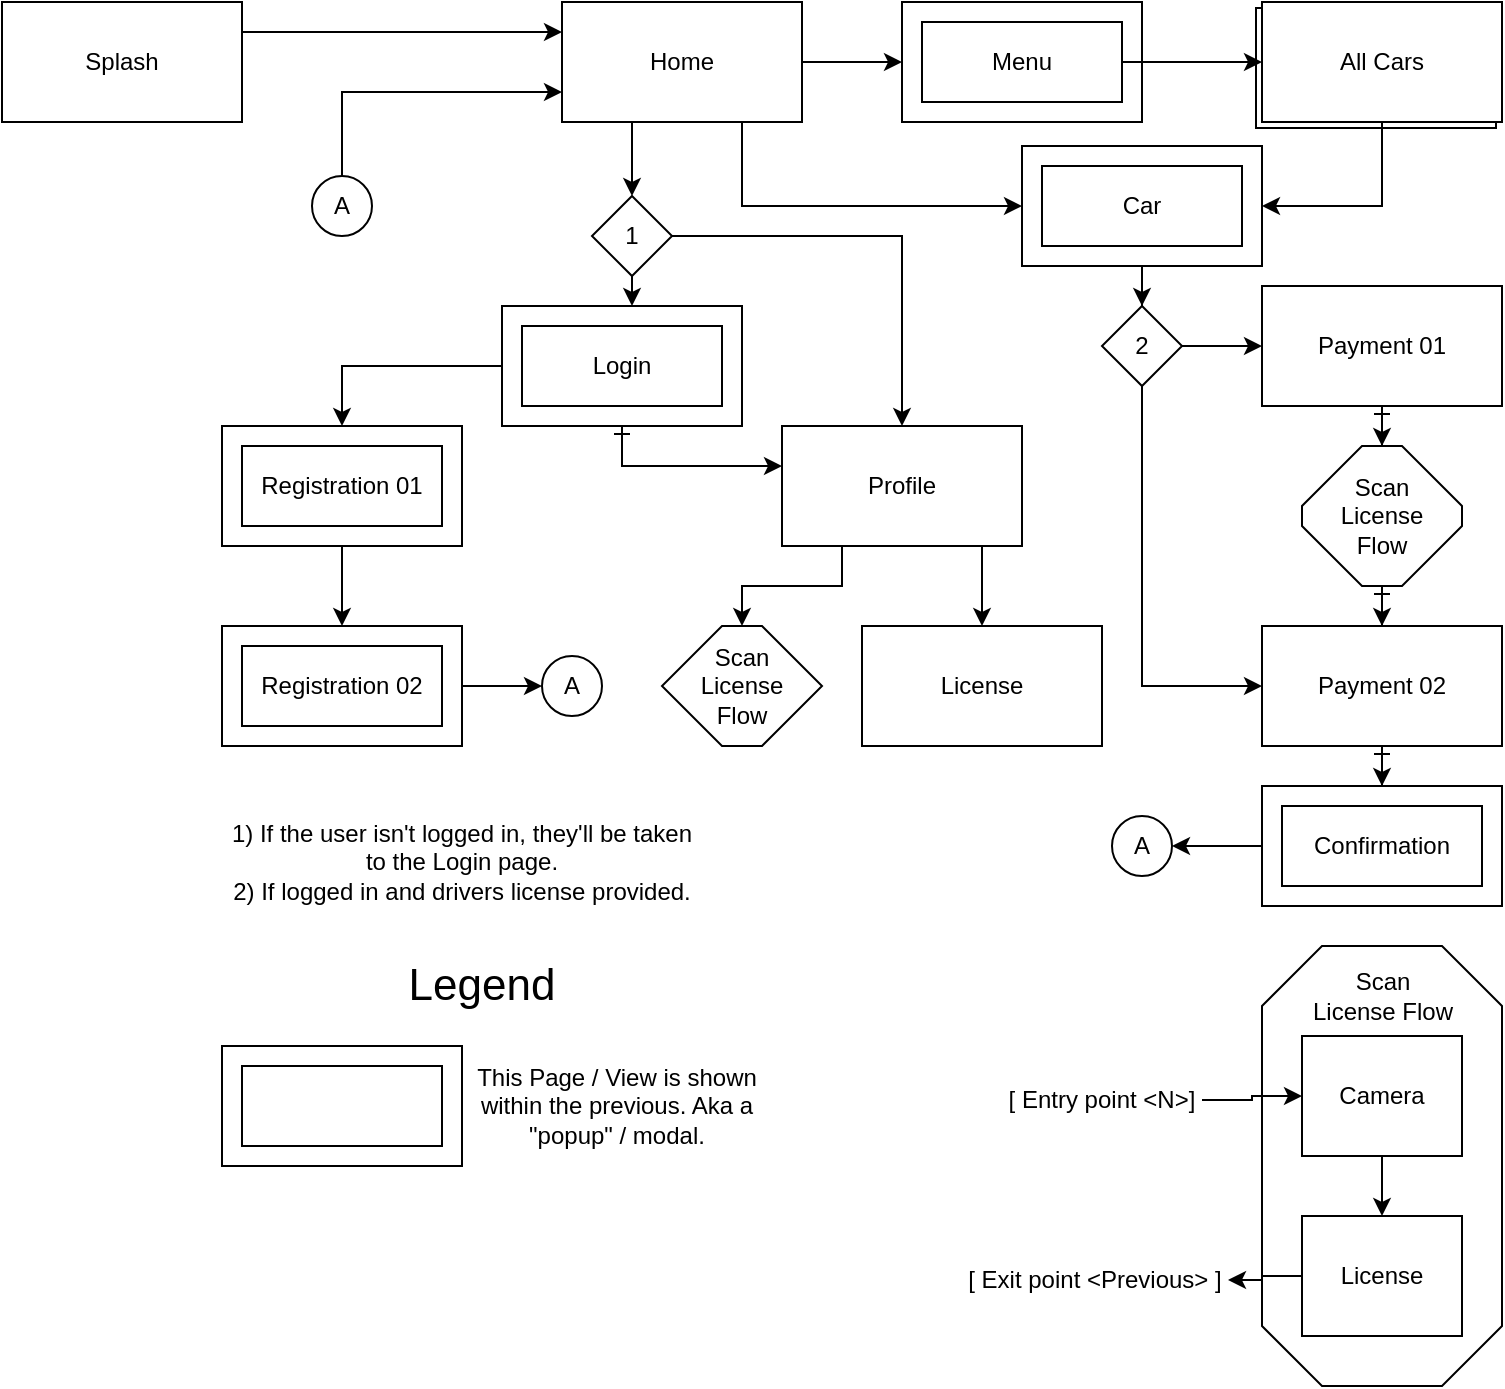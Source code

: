 <mxfile version="22.0.8" type="device">
  <diagram name="Side-1" id="9zV4TEWNxLsRhH_TJFxu">
    <mxGraphModel dx="2086" dy="666" grid="1" gridSize="10" guides="1" tooltips="1" connect="1" arrows="1" fold="1" page="1" pageScale="1" pageWidth="827" pageHeight="1169" math="0" shadow="0">
      <root>
        <mxCell id="0" />
        <mxCell id="1" parent="0" />
        <mxCell id="CM-ucKZ6M1BcmzQsLJ6T-2" style="edgeStyle=orthogonalEdgeStyle;rounded=0;orthogonalLoop=1;jettySize=auto;html=1;entryX=0.5;entryY=0;entryDx=0;entryDy=0;" parent="1" source="CM-ucKZ6M1BcmzQsLJ6T-1" target="CM-ucKZ6M1BcmzQsLJ6T-3" edge="1">
          <mxGeometry relative="1" as="geometry">
            <mxPoint x="140" y="320" as="targetPoint" />
            <Array as="points">
              <mxPoint x="145" y="160" />
              <mxPoint x="145" y="160" />
            </Array>
          </mxGeometry>
        </mxCell>
        <mxCell id="CM-ucKZ6M1BcmzQsLJ6T-20" style="edgeStyle=orthogonalEdgeStyle;rounded=0;orthogonalLoop=1;jettySize=auto;html=1;entryX=0;entryY=0.5;entryDx=0;entryDy=0;" parent="1" source="CM-ucKZ6M1BcmzQsLJ6T-1" target="CM-ucKZ6M1BcmzQsLJ6T-58" edge="1">
          <mxGeometry relative="1" as="geometry" />
        </mxCell>
        <mxCell id="CM-ucKZ6M1BcmzQsLJ6T-23" style="edgeStyle=orthogonalEdgeStyle;rounded=0;orthogonalLoop=1;jettySize=auto;html=1;" parent="1" source="CM-ucKZ6M1BcmzQsLJ6T-1" target="CM-ucKZ6M1BcmzQsLJ6T-22" edge="1">
          <mxGeometry relative="1" as="geometry">
            <Array as="points">
              <mxPoint x="200" y="190" />
            </Array>
          </mxGeometry>
        </mxCell>
        <mxCell id="CM-ucKZ6M1BcmzQsLJ6T-1" value="Home" style="rounded=0;whiteSpace=wrap;html=1;" parent="1" vertex="1">
          <mxGeometry x="110" y="88" width="120" height="60" as="geometry" />
        </mxCell>
        <mxCell id="CM-ucKZ6M1BcmzQsLJ6T-11" style="edgeStyle=orthogonalEdgeStyle;rounded=0;orthogonalLoop=1;jettySize=auto;html=1;" parent="1" source="CM-ucKZ6M1BcmzQsLJ6T-3" target="CM-ucKZ6M1BcmzQsLJ6T-10" edge="1">
          <mxGeometry relative="1" as="geometry">
            <Array as="points">
              <mxPoint x="280" y="205" />
            </Array>
          </mxGeometry>
        </mxCell>
        <mxCell id="CM-ucKZ6M1BcmzQsLJ6T-15" style="edgeStyle=orthogonalEdgeStyle;rounded=0;orthogonalLoop=1;jettySize=auto;html=1;" parent="1" source="CM-ucKZ6M1BcmzQsLJ6T-3" target="CM-ucKZ6M1BcmzQsLJ6T-14" edge="1">
          <mxGeometry relative="1" as="geometry">
            <Array as="points">
              <mxPoint x="140" y="195" />
            </Array>
          </mxGeometry>
        </mxCell>
        <mxCell id="CM-ucKZ6M1BcmzQsLJ6T-3" value="1" style="rhombus;whiteSpace=wrap;html=1;" parent="1" vertex="1">
          <mxGeometry x="125" y="185" width="40" height="40" as="geometry" />
        </mxCell>
        <mxCell id="CM-ucKZ6M1BcmzQsLJ6T-7" style="edgeStyle=orthogonalEdgeStyle;rounded=0;orthogonalLoop=1;jettySize=auto;html=1;startArrow=none;startFill=0;" parent="1" source="CM-ucKZ6M1BcmzQsLJ6T-4" target="CM-ucKZ6M1BcmzQsLJ6T-6" edge="1">
          <mxGeometry relative="1" as="geometry" />
        </mxCell>
        <mxCell id="CM-ucKZ6M1BcmzQsLJ6T-4" value="Registration 01" style="rounded=0;whiteSpace=wrap;html=1;" parent="1" vertex="1">
          <mxGeometry x="-60" y="300" width="120" height="60" as="geometry" />
        </mxCell>
        <mxCell id="L1UlGoUOrRTjfS1j5b0A-2" style="edgeStyle=orthogonalEdgeStyle;rounded=0;orthogonalLoop=1;jettySize=auto;html=1;" parent="1" source="CM-ucKZ6M1BcmzQsLJ6T-6" target="L1UlGoUOrRTjfS1j5b0A-1" edge="1">
          <mxGeometry relative="1" as="geometry" />
        </mxCell>
        <mxCell id="CM-ucKZ6M1BcmzQsLJ6T-6" value="Registration 02" style="rounded=0;whiteSpace=wrap;html=1;" parent="1" vertex="1">
          <mxGeometry x="-60" y="400" width="120" height="60" as="geometry" />
        </mxCell>
        <mxCell id="CM-ucKZ6M1BcmzQsLJ6T-8" value="1) If the user isn&#39;t logged in, they&#39;ll be taken to the Login page.&lt;br&gt;2) If logged in and drivers license provided." style="text;html=1;strokeColor=none;fillColor=none;align=center;verticalAlign=middle;whiteSpace=wrap;rounded=0;" parent="1" vertex="1">
          <mxGeometry x="-60" y="490" width="240" height="55" as="geometry" />
        </mxCell>
        <mxCell id="CM-ucKZ6M1BcmzQsLJ6T-13" style="edgeStyle=orthogonalEdgeStyle;rounded=0;orthogonalLoop=1;jettySize=auto;html=1;" parent="1" source="CM-ucKZ6M1BcmzQsLJ6T-10" target="CM-ucKZ6M1BcmzQsLJ6T-12" edge="1">
          <mxGeometry relative="1" as="geometry">
            <Array as="points">
              <mxPoint x="320" y="370" />
              <mxPoint x="320" y="370" />
            </Array>
          </mxGeometry>
        </mxCell>
        <mxCell id="CM-ucKZ6M1BcmzQsLJ6T-55" style="edgeStyle=orthogonalEdgeStyle;rounded=0;orthogonalLoop=1;jettySize=auto;html=1;entryX=0.5;entryY=0;entryDx=0;entryDy=0;entryPerimeter=0;" parent="1" source="CM-ucKZ6M1BcmzQsLJ6T-10" target="CM-ucKZ6M1BcmzQsLJ6T-52" edge="1">
          <mxGeometry relative="1" as="geometry">
            <Array as="points">
              <mxPoint x="250" y="380" />
              <mxPoint x="200" y="380" />
            </Array>
          </mxGeometry>
        </mxCell>
        <mxCell id="CM-ucKZ6M1BcmzQsLJ6T-10" value="Profile" style="rounded=0;whiteSpace=wrap;html=1;" parent="1" vertex="1">
          <mxGeometry x="220" y="300" width="120" height="60" as="geometry" />
        </mxCell>
        <mxCell id="CM-ucKZ6M1BcmzQsLJ6T-12" value="License" style="rounded=0;whiteSpace=wrap;html=1;" parent="1" vertex="1">
          <mxGeometry x="260" y="400" width="120" height="60" as="geometry" />
        </mxCell>
        <mxCell id="CM-ucKZ6M1BcmzQsLJ6T-16" style="edgeStyle=orthogonalEdgeStyle;rounded=0;orthogonalLoop=1;jettySize=auto;html=1;entryX=0.5;entryY=0;entryDx=0;entryDy=0;" parent="1" source="CM-ucKZ6M1BcmzQsLJ6T-14" target="CM-ucKZ6M1BcmzQsLJ6T-4" edge="1">
          <mxGeometry relative="1" as="geometry">
            <Array as="points">
              <mxPoint y="270" />
            </Array>
          </mxGeometry>
        </mxCell>
        <mxCell id="CM-ucKZ6M1BcmzQsLJ6T-17" style="edgeStyle=orthogonalEdgeStyle;rounded=0;orthogonalLoop=1;jettySize=auto;html=1;startArrow=ERone;startFill=0;" parent="1" source="CM-ucKZ6M1BcmzQsLJ6T-14" target="CM-ucKZ6M1BcmzQsLJ6T-10" edge="1">
          <mxGeometry relative="1" as="geometry">
            <Array as="points">
              <mxPoint x="140" y="320" />
            </Array>
          </mxGeometry>
        </mxCell>
        <mxCell id="CM-ucKZ6M1BcmzQsLJ6T-14" value="Login" style="rounded=0;whiteSpace=wrap;html=1;" parent="1" vertex="1">
          <mxGeometry x="80" y="240" width="120" height="60" as="geometry" />
        </mxCell>
        <mxCell id="CM-ucKZ6M1BcmzQsLJ6T-19" value="All Cars" style="rounded=0;whiteSpace=wrap;html=1;" parent="1" vertex="1">
          <mxGeometry x="457" y="91" width="120" height="60" as="geometry" />
        </mxCell>
        <mxCell id="CM-ucKZ6M1BcmzQsLJ6T-25" style="edgeStyle=orthogonalEdgeStyle;rounded=0;orthogonalLoop=1;jettySize=auto;html=1;" parent="1" source="CM-ucKZ6M1BcmzQsLJ6T-21" target="CM-ucKZ6M1BcmzQsLJ6T-22" edge="1">
          <mxGeometry relative="1" as="geometry">
            <Array as="points">
              <mxPoint x="520" y="190" />
            </Array>
          </mxGeometry>
        </mxCell>
        <mxCell id="CM-ucKZ6M1BcmzQsLJ6T-21" value="All Cars" style="rounded=0;whiteSpace=wrap;html=1;" parent="1" vertex="1">
          <mxGeometry x="460" y="88" width="120" height="60" as="geometry" />
        </mxCell>
        <mxCell id="CM-ucKZ6M1BcmzQsLJ6T-26" style="edgeStyle=orthogonalEdgeStyle;rounded=0;orthogonalLoop=1;jettySize=auto;html=1;entryX=0.5;entryY=0;entryDx=0;entryDy=0;" parent="1" source="CM-ucKZ6M1BcmzQsLJ6T-22" target="CM-ucKZ6M1BcmzQsLJ6T-27" edge="1">
          <mxGeometry relative="1" as="geometry">
            <mxPoint x="400" y="260" as="targetPoint" />
          </mxGeometry>
        </mxCell>
        <mxCell id="CM-ucKZ6M1BcmzQsLJ6T-22" value="Car" style="rounded=0;whiteSpace=wrap;html=1;" parent="1" vertex="1">
          <mxGeometry x="340" y="160" width="120" height="60" as="geometry" />
        </mxCell>
        <mxCell id="CM-ucKZ6M1BcmzQsLJ6T-28" style="edgeStyle=orthogonalEdgeStyle;rounded=0;orthogonalLoop=1;jettySize=auto;html=1;" parent="1" source="CM-ucKZ6M1BcmzQsLJ6T-27" target="CM-ucKZ6M1BcmzQsLJ6T-29" edge="1">
          <mxGeometry relative="1" as="geometry">
            <mxPoint x="470" y="260" as="targetPoint" />
          </mxGeometry>
        </mxCell>
        <mxCell id="CM-ucKZ6M1BcmzQsLJ6T-31" style="edgeStyle=orthogonalEdgeStyle;rounded=0;orthogonalLoop=1;jettySize=auto;html=1;" parent="1" source="CM-ucKZ6M1BcmzQsLJ6T-27" target="CM-ucKZ6M1BcmzQsLJ6T-30" edge="1">
          <mxGeometry relative="1" as="geometry">
            <Array as="points">
              <mxPoint x="400" y="430" />
            </Array>
          </mxGeometry>
        </mxCell>
        <mxCell id="CM-ucKZ6M1BcmzQsLJ6T-27" value="2" style="rhombus;whiteSpace=wrap;html=1;" parent="1" vertex="1">
          <mxGeometry x="380" y="240" width="40" height="40" as="geometry" />
        </mxCell>
        <mxCell id="CM-ucKZ6M1BcmzQsLJ6T-32" style="edgeStyle=orthogonalEdgeStyle;rounded=0;orthogonalLoop=1;jettySize=auto;html=1;startArrow=ERone;startFill=0;" parent="1" source="CM-ucKZ6M1BcmzQsLJ6T-50" target="CM-ucKZ6M1BcmzQsLJ6T-30" edge="1">
          <mxGeometry relative="1" as="geometry" />
        </mxCell>
        <mxCell id="CM-ucKZ6M1BcmzQsLJ6T-29" value="Payment 01" style="rounded=0;whiteSpace=wrap;html=1;" parent="1" vertex="1">
          <mxGeometry x="460" y="230" width="120" height="60" as="geometry" />
        </mxCell>
        <mxCell id="CM-ucKZ6M1BcmzQsLJ6T-35" value="" style="edgeStyle=orthogonalEdgeStyle;rounded=0;orthogonalLoop=1;jettySize=auto;html=1;startArrow=ERone;startFill=0;" parent="1" source="CM-ucKZ6M1BcmzQsLJ6T-30" target="CM-ucKZ6M1BcmzQsLJ6T-34" edge="1">
          <mxGeometry relative="1" as="geometry" />
        </mxCell>
        <mxCell id="CM-ucKZ6M1BcmzQsLJ6T-30" value="Payment 02" style="rounded=0;whiteSpace=wrap;html=1;" parent="1" vertex="1">
          <mxGeometry x="460" y="400" width="120" height="60" as="geometry" />
        </mxCell>
        <mxCell id="CM-ucKZ6M1BcmzQsLJ6T-40" style="edgeStyle=orthogonalEdgeStyle;rounded=0;orthogonalLoop=1;jettySize=auto;html=1;entryX=1;entryY=0.5;entryDx=0;entryDy=0;" parent="1" source="CM-ucKZ6M1BcmzQsLJ6T-34" target="CM-ucKZ6M1BcmzQsLJ6T-39" edge="1">
          <mxGeometry relative="1" as="geometry" />
        </mxCell>
        <mxCell id="CM-ucKZ6M1BcmzQsLJ6T-34" value="Confirmation" style="whiteSpace=wrap;html=1;rounded=0;" parent="1" vertex="1">
          <mxGeometry x="460" y="480" width="120" height="60" as="geometry" />
        </mxCell>
        <mxCell id="CM-ucKZ6M1BcmzQsLJ6T-38" style="edgeStyle=orthogonalEdgeStyle;rounded=0;orthogonalLoop=1;jettySize=auto;html=1;entryX=0;entryY=0.75;entryDx=0;entryDy=0;" parent="1" source="CM-ucKZ6M1BcmzQsLJ6T-37" target="CM-ucKZ6M1BcmzQsLJ6T-1" edge="1">
          <mxGeometry relative="1" as="geometry">
            <Array as="points">
              <mxPoint y="133" />
            </Array>
          </mxGeometry>
        </mxCell>
        <mxCell id="CM-ucKZ6M1BcmzQsLJ6T-37" value="A" style="ellipse;whiteSpace=wrap;html=1;aspect=fixed;" parent="1" vertex="1">
          <mxGeometry x="-15" y="175" width="30" height="30" as="geometry" />
        </mxCell>
        <mxCell id="CM-ucKZ6M1BcmzQsLJ6T-39" value="A" style="ellipse;whiteSpace=wrap;html=1;aspect=fixed;" parent="1" vertex="1">
          <mxGeometry x="385" y="495" width="30" height="30" as="geometry" />
        </mxCell>
        <mxCell id="CM-ucKZ6M1BcmzQsLJ6T-41" value="" style="whiteSpace=wrap;html=1;shape=mxgraph.basic.octagon2;align=center;verticalAlign=middle;dx=15;" parent="1" vertex="1">
          <mxGeometry x="460" y="560" width="120" height="220" as="geometry" />
        </mxCell>
        <mxCell id="CM-ucKZ6M1BcmzQsLJ6T-57" style="edgeStyle=orthogonalEdgeStyle;rounded=0;orthogonalLoop=1;jettySize=auto;html=1;" parent="1" source="CM-ucKZ6M1BcmzQsLJ6T-44" target="CM-ucKZ6M1BcmzQsLJ6T-46" edge="1">
          <mxGeometry relative="1" as="geometry" />
        </mxCell>
        <mxCell id="CM-ucKZ6M1BcmzQsLJ6T-44" value="[ Entry point &amp;lt;N&amp;gt;]" style="text;html=1;strokeColor=none;fillColor=none;align=center;verticalAlign=middle;whiteSpace=wrap;rounded=0;" parent="1" vertex="1">
          <mxGeometry x="330" y="622" width="100" height="30" as="geometry" />
        </mxCell>
        <mxCell id="CM-ucKZ6M1BcmzQsLJ6T-45" value="Scan &lt;br&gt;License Flow" style="text;html=1;strokeColor=none;fillColor=none;align=center;verticalAlign=middle;whiteSpace=wrap;rounded=0;" parent="1" vertex="1">
          <mxGeometry x="472.5" y="570" width="95" height="30" as="geometry" />
        </mxCell>
        <mxCell id="CM-ucKZ6M1BcmzQsLJ6T-48" value="" style="edgeStyle=orthogonalEdgeStyle;rounded=0;orthogonalLoop=1;jettySize=auto;html=1;" parent="1" source="CM-ucKZ6M1BcmzQsLJ6T-46" target="CM-ucKZ6M1BcmzQsLJ6T-47" edge="1">
          <mxGeometry relative="1" as="geometry" />
        </mxCell>
        <mxCell id="CM-ucKZ6M1BcmzQsLJ6T-46" value="Camera" style="rounded=0;whiteSpace=wrap;html=1;" parent="1" vertex="1">
          <mxGeometry x="480" y="605" width="80" height="60" as="geometry" />
        </mxCell>
        <mxCell id="CM-ucKZ6M1BcmzQsLJ6T-56" style="edgeStyle=orthogonalEdgeStyle;rounded=0;orthogonalLoop=1;jettySize=auto;html=1;" parent="1" source="CM-ucKZ6M1BcmzQsLJ6T-47" target="CM-ucKZ6M1BcmzQsLJ6T-49" edge="1">
          <mxGeometry relative="1" as="geometry" />
        </mxCell>
        <mxCell id="CM-ucKZ6M1BcmzQsLJ6T-47" value="License" style="rounded=0;whiteSpace=wrap;html=1;" parent="1" vertex="1">
          <mxGeometry x="480" y="695" width="80" height="60" as="geometry" />
        </mxCell>
        <mxCell id="CM-ucKZ6M1BcmzQsLJ6T-49" value="[ Exit point &amp;lt;Previous&amp;gt; ]" style="text;html=1;strokeColor=none;fillColor=none;align=center;verticalAlign=middle;whiteSpace=wrap;rounded=0;" parent="1" vertex="1">
          <mxGeometry x="310" y="712" width="133" height="30" as="geometry" />
        </mxCell>
        <mxCell id="CM-ucKZ6M1BcmzQsLJ6T-51" value="" style="edgeStyle=orthogonalEdgeStyle;rounded=0;orthogonalLoop=1;jettySize=auto;html=1;startArrow=ERone;startFill=0;" parent="1" source="CM-ucKZ6M1BcmzQsLJ6T-29" target="CM-ucKZ6M1BcmzQsLJ6T-50" edge="1">
          <mxGeometry relative="1" as="geometry">
            <mxPoint x="520" y="290" as="sourcePoint" />
            <mxPoint x="520" y="400" as="targetPoint" />
          </mxGeometry>
        </mxCell>
        <mxCell id="CM-ucKZ6M1BcmzQsLJ6T-50" value="Scan &lt;br&gt;License&lt;br&gt;Flow" style="whiteSpace=wrap;html=1;shape=mxgraph.basic.octagon2;align=center;verticalAlign=middle;dx=15;" parent="1" vertex="1">
          <mxGeometry x="480" y="310" width="80" height="70" as="geometry" />
        </mxCell>
        <mxCell id="CM-ucKZ6M1BcmzQsLJ6T-52" value="Scan &lt;br&gt;License&lt;br&gt;Flow" style="whiteSpace=wrap;html=1;shape=mxgraph.basic.octagon2;align=center;verticalAlign=middle;dx=15;" parent="1" vertex="1">
          <mxGeometry x="160" y="400" width="80" height="60" as="geometry" />
        </mxCell>
        <mxCell id="CM-ucKZ6M1BcmzQsLJ6T-58" value="Menu" style="rounded=0;whiteSpace=wrap;html=1;" parent="1" vertex="1">
          <mxGeometry x="280" y="88" width="120" height="60" as="geometry" />
        </mxCell>
        <mxCell id="CM-ucKZ6M1BcmzQsLJ6T-59" value="" style="rounded=0;whiteSpace=wrap;html=1;fillColor=none;" parent="1" vertex="1">
          <mxGeometry x="90" y="250" width="100" height="40" as="geometry" />
        </mxCell>
        <mxCell id="CM-ucKZ6M1BcmzQsLJ6T-60" value="" style="rounded=0;whiteSpace=wrap;html=1;" parent="1" vertex="1">
          <mxGeometry x="-60" y="610" width="120" height="60" as="geometry" />
        </mxCell>
        <mxCell id="CM-ucKZ6M1BcmzQsLJ6T-61" value="" style="rounded=0;whiteSpace=wrap;html=1;fillColor=none;" parent="1" vertex="1">
          <mxGeometry x="-50" y="620" width="100" height="40" as="geometry" />
        </mxCell>
        <mxCell id="CM-ucKZ6M1BcmzQsLJ6T-62" value="" style="rounded=0;whiteSpace=wrap;html=1;fillColor=none;" parent="1" vertex="1">
          <mxGeometry x="-50" y="310" width="100" height="40" as="geometry" />
        </mxCell>
        <mxCell id="CM-ucKZ6M1BcmzQsLJ6T-63" value="" style="rounded=0;whiteSpace=wrap;html=1;fillColor=none;" parent="1" vertex="1">
          <mxGeometry x="-50" y="410" width="100" height="40" as="geometry" />
        </mxCell>
        <mxCell id="CM-ucKZ6M1BcmzQsLJ6T-64" value="&lt;font style=&quot;font-size: 22px;&quot;&gt;Legend&lt;/font&gt;" style="text;html=1;strokeColor=none;fillColor=none;align=center;verticalAlign=middle;whiteSpace=wrap;rounded=0;" parent="1" vertex="1">
          <mxGeometry x="15" y="560" width="110" height="40" as="geometry" />
        </mxCell>
        <mxCell id="CM-ucKZ6M1BcmzQsLJ6T-65" value="This Page / View is shown within the previous. Aka a &quot;popup&quot; / modal." style="text;html=1;strokeColor=none;fillColor=none;align=center;verticalAlign=middle;whiteSpace=wrap;rounded=0;" parent="1" vertex="1">
          <mxGeometry x="65" y="610" width="145" height="60" as="geometry" />
        </mxCell>
        <mxCell id="CM-ucKZ6M1BcmzQsLJ6T-66" value="" style="rounded=0;whiteSpace=wrap;html=1;fillColor=none;" parent="1" vertex="1">
          <mxGeometry x="350" y="170" width="100" height="40" as="geometry" />
        </mxCell>
        <mxCell id="CM-ucKZ6M1BcmzQsLJ6T-69" style="edgeStyle=orthogonalEdgeStyle;rounded=0;orthogonalLoop=1;jettySize=auto;html=1;" parent="1" source="CM-ucKZ6M1BcmzQsLJ6T-67" target="CM-ucKZ6M1BcmzQsLJ6T-21" edge="1">
          <mxGeometry relative="1" as="geometry" />
        </mxCell>
        <mxCell id="CM-ucKZ6M1BcmzQsLJ6T-67" value="" style="rounded=0;whiteSpace=wrap;html=1;fillColor=none;" parent="1" vertex="1">
          <mxGeometry x="290" y="98" width="100" height="40" as="geometry" />
        </mxCell>
        <mxCell id="CM-ucKZ6M1BcmzQsLJ6T-68" value="" style="rounded=0;whiteSpace=wrap;html=1;fillColor=none;" parent="1" vertex="1">
          <mxGeometry x="470" y="490" width="100" height="40" as="geometry" />
        </mxCell>
        <mxCell id="L1UlGoUOrRTjfS1j5b0A-1" value="A" style="ellipse;whiteSpace=wrap;html=1;aspect=fixed;" parent="1" vertex="1">
          <mxGeometry x="100" y="415" width="30" height="30" as="geometry" />
        </mxCell>
        <mxCell id="3" style="edgeStyle=none;html=1;exitX=1;exitY=0.25;exitDx=0;exitDy=0;entryX=0;entryY=0.25;entryDx=0;entryDy=0;" parent="1" source="2" target="CM-ucKZ6M1BcmzQsLJ6T-1" edge="1">
          <mxGeometry relative="1" as="geometry" />
        </mxCell>
        <mxCell id="2" value="Splash" style="rounded=0;whiteSpace=wrap;html=1;" parent="1" vertex="1">
          <mxGeometry x="-170" y="88" width="120" height="60" as="geometry" />
        </mxCell>
      </root>
    </mxGraphModel>
  </diagram>
</mxfile>
